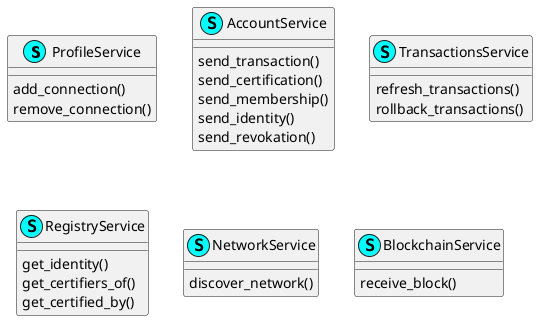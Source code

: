 @startuml



class ProfileService << (S,cyan) >>  {
    add_connection()
    remove_connection()

}

class AccountService << (S,cyan) >>  {
    send_transaction()
    send_certification()
    send_membership()
    send_identity()
    send_revokation()
}
class TransactionsService << (S,cyan) >>  {
    refresh_transactions()
    rollback_transactions()
}

class RegistryService << (S,cyan) >> {
    get_identity()
    get_certifiers_of()
    get_certified_by()
}

class NetworkService << (S,cyan) >>  {
    discover_network()
}

class BlockchainService  << (S,cyan) >>  {
    receive_block()
}

@enduml